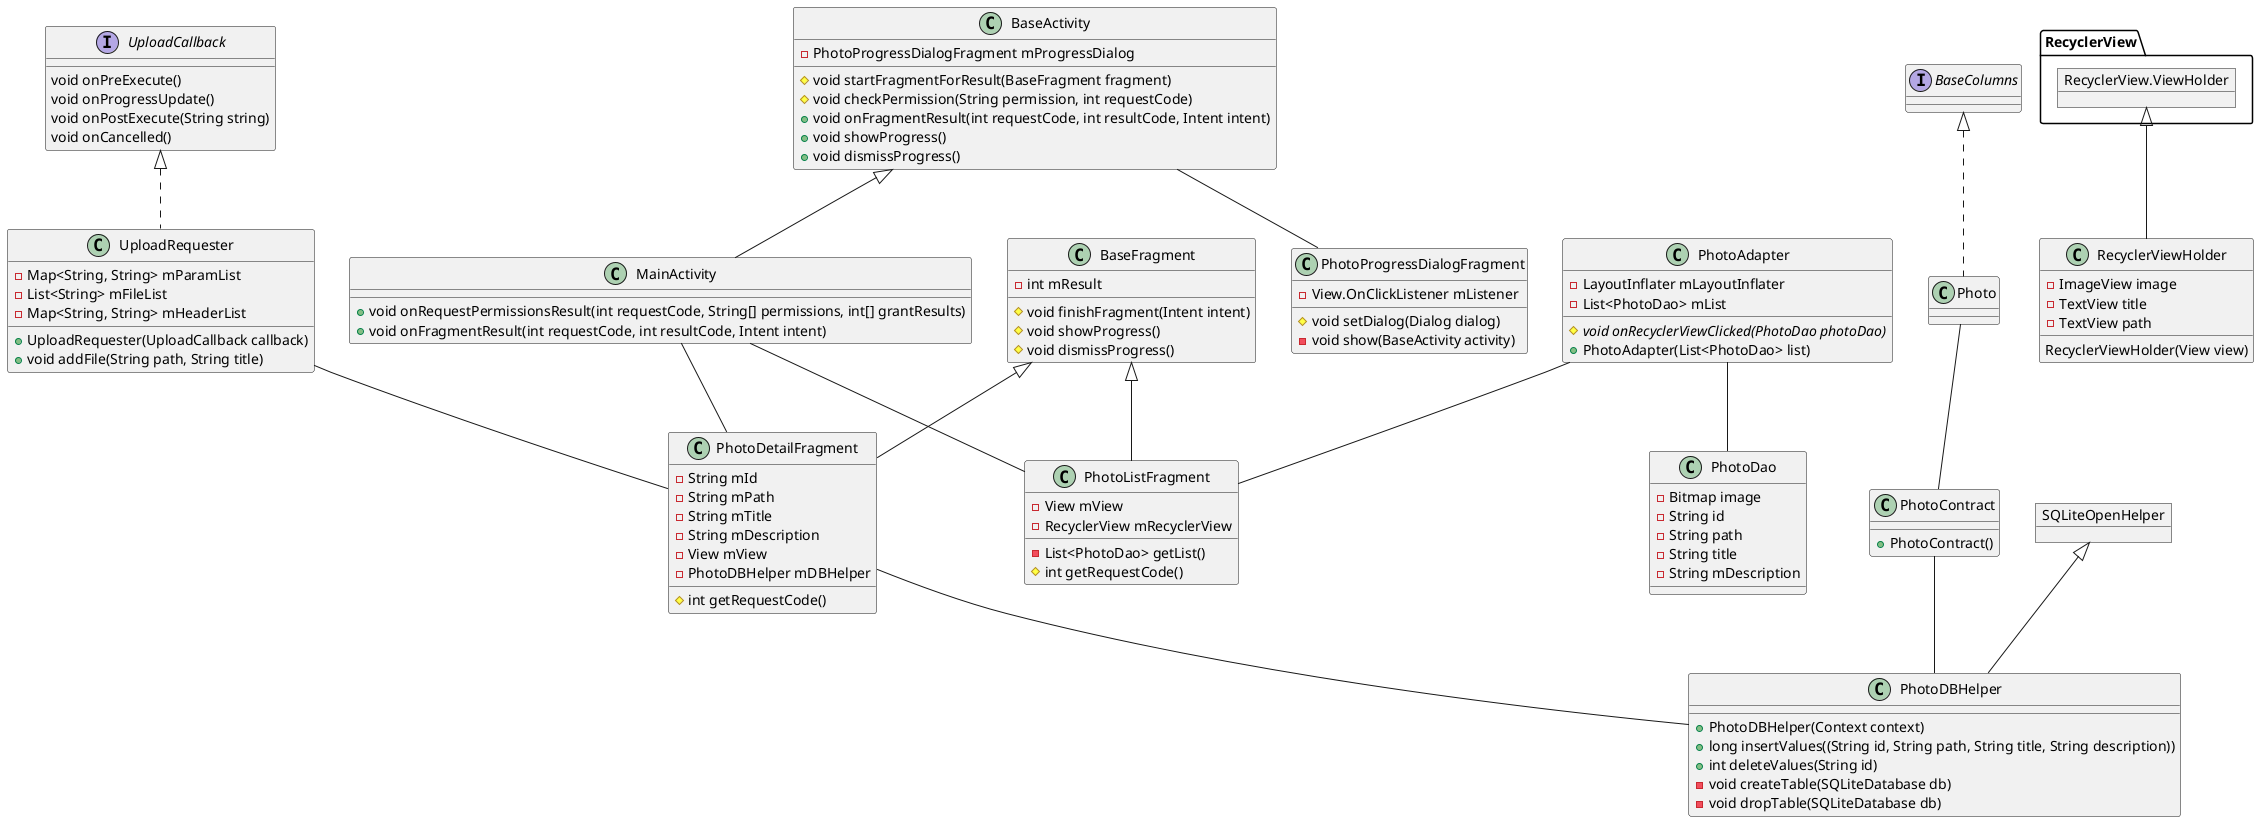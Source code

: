 @startuml{plantuml_class_class.png}

class MainActivity {
+ void onRequestPermissionsResult(int requestCode, String[] permissions, int[] grantResults)
+ void onFragmentResult(int requestCode, int resultCode, Intent intent)
}

class BaseActivity {
- PhotoProgressDialogFragment mProgressDialog
# void startFragmentForResult(BaseFragment fragment)
# void checkPermission(String permission, int requestCode)
+ void onFragmentResult(int requestCode, int resultCode, Intent intent)
+ void showProgress()
+ void dismissProgress()
}

class PhotoListFragment {
- View mView
- RecyclerView mRecyclerView
- List<PhotoDao> getList()
# int getRequestCode()
}

class PhotoDetailFragment {
- String mId
- String mPath
- String mTitle
- String mDescription
- View mView
- PhotoDBHelper mDBHelper
# int getRequestCode()
}

class UploadRequester {
- Map<String, String> mParamList
- List<String> mFileList
- Map<String, String> mHeaderList
+ UploadRequester(UploadCallback callback)
+ void addFile(String path, String title)
}

class PhotoAdapter {
- LayoutInflater mLayoutInflater
- List<PhotoDao> mList
# {abstract} void onRecyclerViewClicked(PhotoDao photoDao)
+ PhotoAdapter(List<PhotoDao> list)
}

class RecyclerViewHolder {
- ImageView image
- TextView title
- TextView path
RecyclerViewHolder(View view)
}

object RecyclerView.ViewHolder

interface UploadCallback {
void onPreExecute()
void onProgressUpdate()
void onPostExecute(String string)
void onCancelled()
}

class PhotoDao {
- Bitmap image
- String id
- String path
- String title
- String mDescription
}

class PhotoContract {
+ PhotoContract()
}

class PhotoDBHelper {
+ PhotoDBHelper(Context context)
+ long insertValues((String id, String path, String title, String description))
+ int deleteValues(String id)
- void createTable(SQLiteDatabase db)
- void dropTable(SQLiteDatabase db)
}

class PhotoProgressDialogFragment {
- View.OnClickListener mListener
# void setDialog(Dialog dialog)
- void show(BaseActivity activity)
}


class BaseFragment {
- int mResult
# void finishFragment(Intent intent)
# void showProgress()
# void dismissProgress()
}

object SQLiteOpenHelper

class Photo

interface BaseColumns



BaseActivity <|-- MainActivity
BaseActivity -- PhotoProgressDialogFragment
MainActivity -- PhotoListFragment
MainActivity -- PhotoDetailFragment
SQLiteOpenHelper <|-- PhotoDBHelper
BaseFragment <|-- PhotoListFragment
BaseFragment <|-- PhotoDetailFragment
PhotoDetailFragment -- PhotoDBHelper
UploadCallback <|.. UploadRequester
UploadRequester -- PhotoDetailFragment
PhotoContract -- PhotoDBHelper
PhotoAdapter -- PhotoListFragment
PhotoAdapter -- PhotoDao
Photo -- PhotoContract
BaseColumns <|.. Photo
RecyclerView.ViewHolder <|-- RecyclerViewHolder

@enduml
